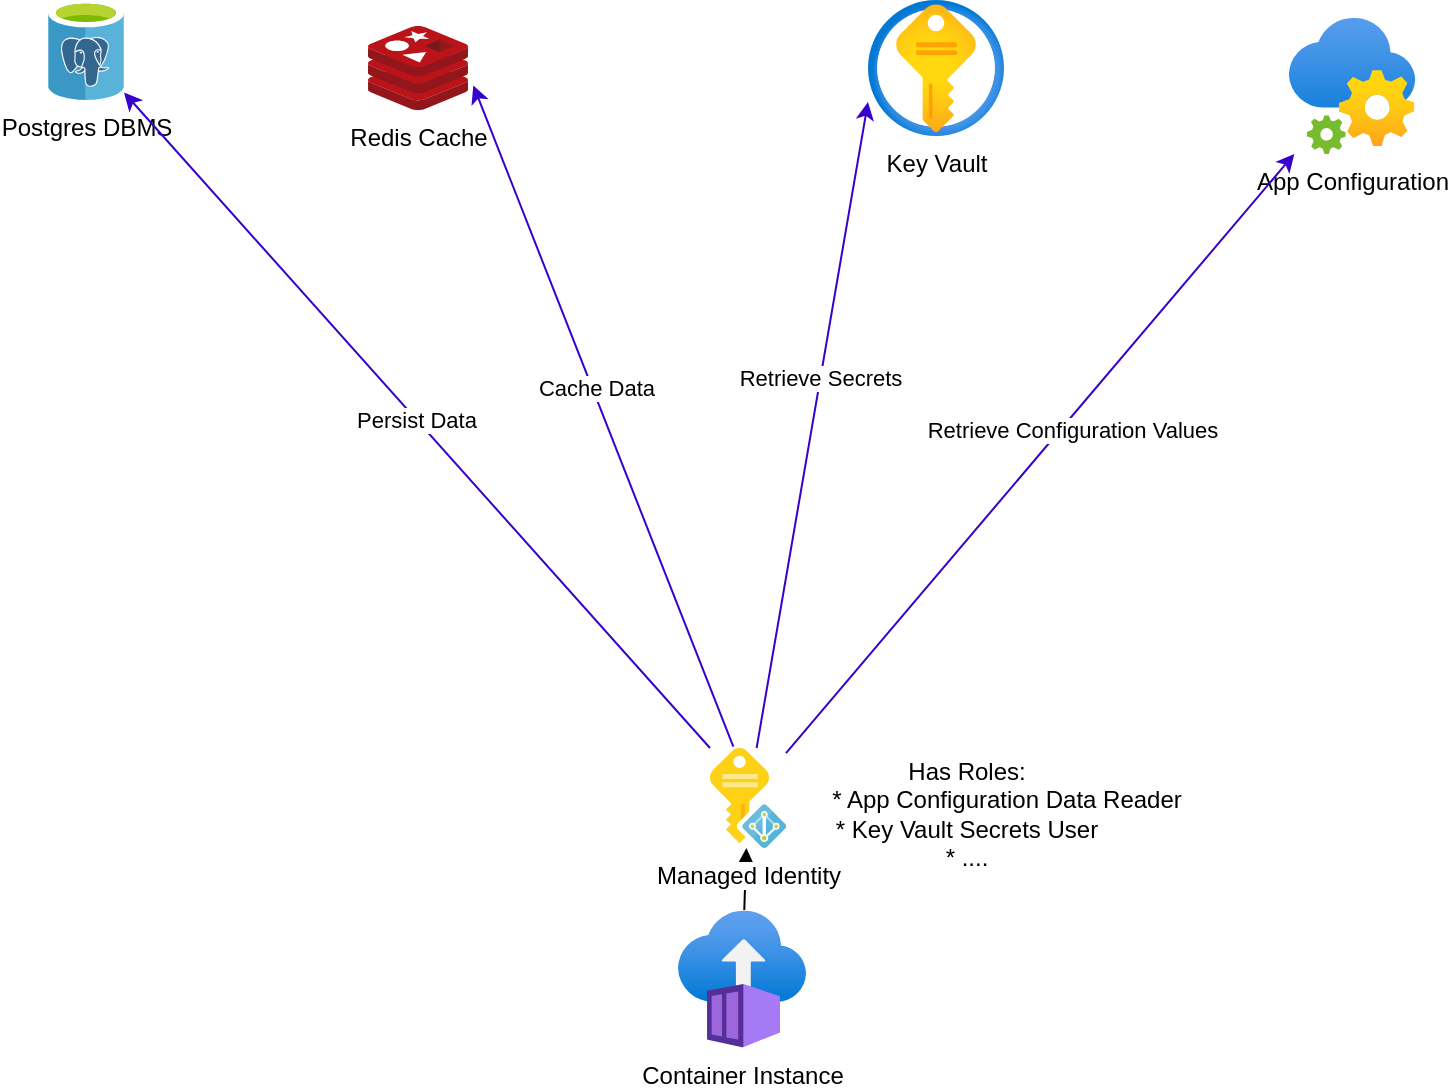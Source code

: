 <mxfile>
    <diagram id="9Dw0tQ-tija3oh4309Nc" name="Page-1">
        <mxGraphModel dx="1353" dy="719" grid="0" gridSize="10" guides="1" tooltips="1" connect="1" arrows="1" fold="1" page="1" pageScale="1" pageWidth="850" pageHeight="1100" background="#FFFFFF" math="0" shadow="0">
            <root>
                <mxCell id="0"/>
                <mxCell id="1" parent="0"/>
                <mxCell id="3" value="Postgres DBMS" style="aspect=fixed;html=1;points=[];align=center;image;fontSize=12;image=img/lib/mscae/Azure_Database_for_PostgreSQL_servers.svg;" parent="1" vertex="1">
                    <mxGeometry x="60" y="201" width="38" height="50" as="geometry"/>
                </mxCell>
                <mxCell id="4" value="Redis Cache" style="aspect=fixed;html=1;points=[];align=center;image;fontSize=12;image=img/lib/mscae/Cache_Redis_Product.svg;" parent="1" vertex="1">
                    <mxGeometry x="220" y="214" width="50" height="42" as="geometry"/>
                </mxCell>
                <mxCell id="5" value="Key Vault" style="aspect=fixed;html=1;points=[];align=center;image;fontSize=12;image=img/lib/azure2/security/Key_Vaults.svg;" parent="1" vertex="1">
                    <mxGeometry x="470" y="201" width="68" height="68" as="geometry"/>
                </mxCell>
                <mxCell id="6" value="App Configuration" style="aspect=fixed;html=1;points=[];align=center;image;fontSize=12;image=img/lib/azure2/integration/App_Configuration.svg;" parent="1" vertex="1">
                    <mxGeometry x="680" y="210" width="64" height="68" as="geometry"/>
                </mxCell>
                <mxCell id="9" style="edgeStyle=none;html=1;fillColor=#6a00ff;strokeColor=#3700CC;" parent="1" source="16" target="6" edge="1">
                    <mxGeometry relative="1" as="geometry"/>
                </mxCell>
                <mxCell id="15" value="Retrieve Configuration Values" style="edgeLabel;html=1;align=center;verticalAlign=middle;resizable=0;points=[];" parent="9" vertex="1" connectable="0">
                    <mxGeometry x="0.098" y="-4" relative="1" as="geometry">
                        <mxPoint as="offset"/>
                    </mxGeometry>
                </mxCell>
                <mxCell id="10" style="edgeStyle=none;html=1;entryX=0;entryY=0.75;entryDx=0;entryDy=0;entryPerimeter=0;fillColor=#6a00ff;strokeColor=#3700CC;" parent="1" source="16" target="5" edge="1">
                    <mxGeometry relative="1" as="geometry"/>
                </mxCell>
                <mxCell id="14" value="Retrieve Secrets" style="edgeLabel;html=1;align=center;verticalAlign=middle;resizable=0;points=[];" parent="10" vertex="1" connectable="0">
                    <mxGeometry x="0.143" relative="1" as="geometry">
                        <mxPoint as="offset"/>
                    </mxGeometry>
                </mxCell>
                <mxCell id="11" style="edgeStyle=none;html=1;entryX=1.053;entryY=0.707;entryDx=0;entryDy=0;entryPerimeter=0;fillColor=#6a00ff;strokeColor=#3700CC;exitX=0.307;exitY=-0.013;exitDx=0;exitDy=0;exitPerimeter=0;" parent="1" source="16" target="4" edge="1">
                    <mxGeometry relative="1" as="geometry"/>
                </mxCell>
                <mxCell id="13" value="Cache Data" style="edgeLabel;html=1;align=center;verticalAlign=middle;resizable=0;points=[];" parent="11" vertex="1" connectable="0">
                    <mxGeometry x="0.083" y="-2" relative="1" as="geometry">
                        <mxPoint as="offset"/>
                    </mxGeometry>
                </mxCell>
                <mxCell id="12" value="Persist Data" style="edgeStyle=none;html=1;fillColor=#6a00ff;strokeColor=#3700CC;exitX=0;exitY=0;exitDx=0;exitDy=0;exitPerimeter=0;" parent="1" source="16" target="3" edge="1">
                    <mxGeometry relative="1" as="geometry"/>
                </mxCell>
                <mxCell id="18" style="edgeStyle=none;html=1;" edge="1" parent="1" source="8" target="16">
                    <mxGeometry relative="1" as="geometry"/>
                </mxCell>
                <mxCell id="8" value="Container Instance" style="aspect=fixed;html=1;points=[];align=center;image;fontSize=12;image=img/lib/azure2/containers/Container_Instances.svg;" parent="1" vertex="1">
                    <mxGeometry x="375" y="656" width="64" height="69" as="geometry"/>
                </mxCell>
                <mxCell id="16" value="Managed Identity" style="sketch=0;aspect=fixed;html=1;points=[];align=center;image;fontSize=12;image=img/lib/mscae/Managed_Identities.svg;" vertex="1" parent="1">
                    <mxGeometry x="391" y="575" width="38" height="50" as="geometry"/>
                </mxCell>
                <mxCell id="21" value="&lt;font color=&quot;#000000&quot;&gt;Has Roles:&lt;br&gt;&amp;nbsp; &amp;nbsp; &amp;nbsp; &amp;nbsp; &amp;nbsp; &amp;nbsp; * App Configuration Data Reader&lt;br&gt;* Key Vault Secrets User&lt;br&gt;* ....&lt;br&gt;&lt;/font&gt;" style="text;html=1;align=center;verticalAlign=middle;resizable=0;points=[];autosize=1;strokeColor=none;fillColor=none;" vertex="1" parent="1">
                    <mxGeometry x="402" y="573" width="233" height="70" as="geometry"/>
                </mxCell>
            </root>
        </mxGraphModel>
    </diagram>
</mxfile>